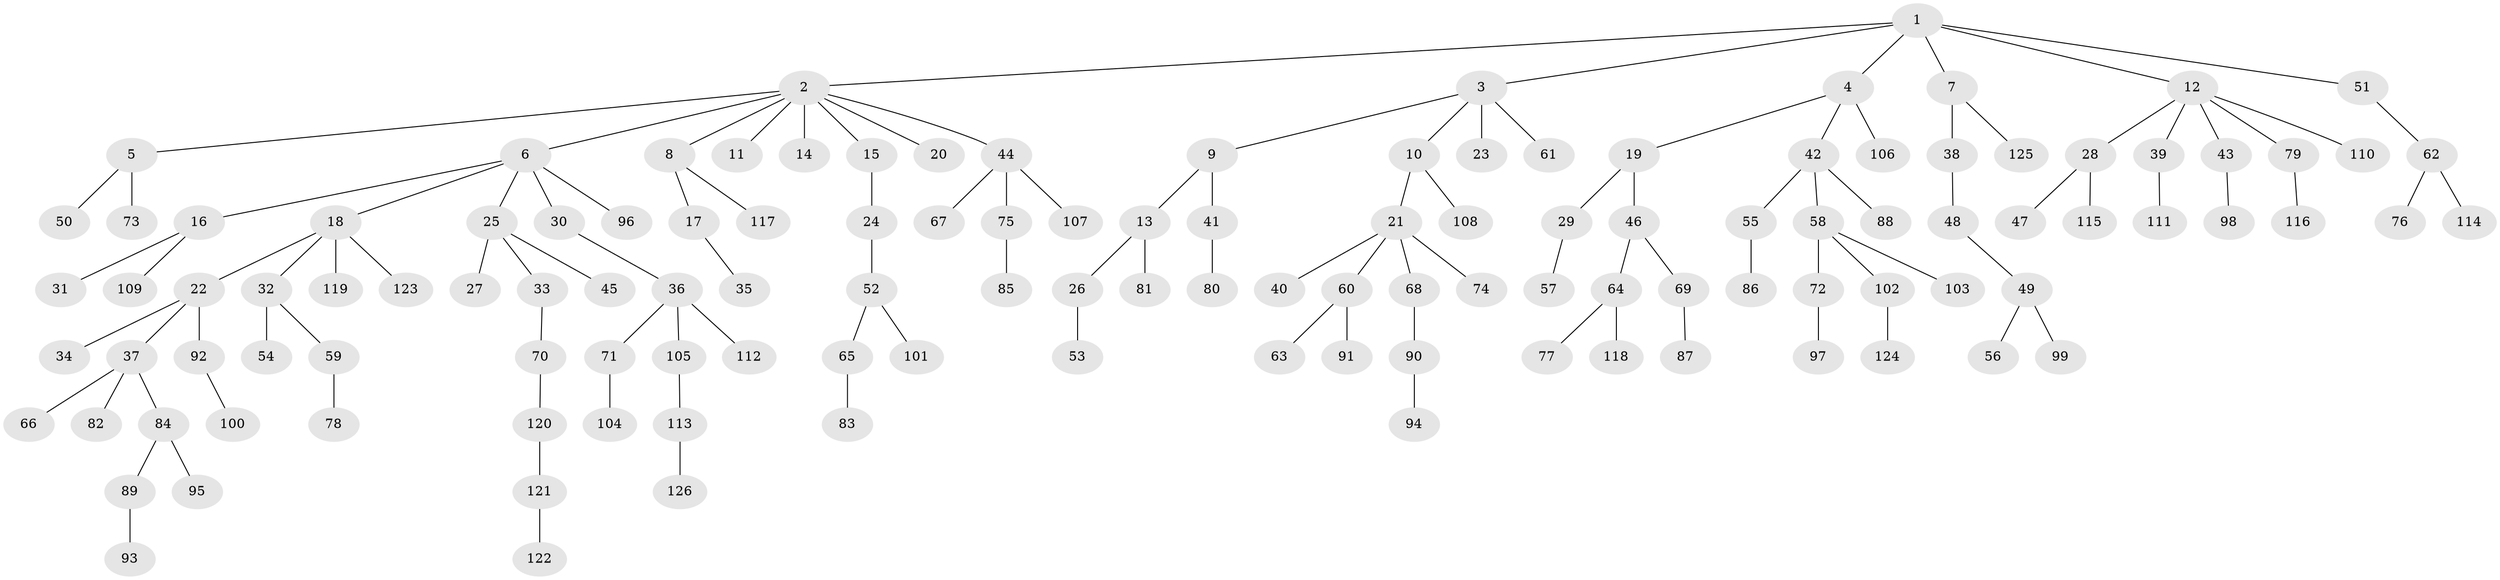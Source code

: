 // coarse degree distribution, {6: 0.056179775280898875, 10: 0.011235955056179775, 3: 0.10112359550561797, 5: 0.011235955056179775, 1: 0.5617977528089888, 2: 0.21348314606741572, 4: 0.0449438202247191}
// Generated by graph-tools (version 1.1) at 2025/24/03/03/25 07:24:06]
// undirected, 126 vertices, 125 edges
graph export_dot {
graph [start="1"]
  node [color=gray90,style=filled];
  1;
  2;
  3;
  4;
  5;
  6;
  7;
  8;
  9;
  10;
  11;
  12;
  13;
  14;
  15;
  16;
  17;
  18;
  19;
  20;
  21;
  22;
  23;
  24;
  25;
  26;
  27;
  28;
  29;
  30;
  31;
  32;
  33;
  34;
  35;
  36;
  37;
  38;
  39;
  40;
  41;
  42;
  43;
  44;
  45;
  46;
  47;
  48;
  49;
  50;
  51;
  52;
  53;
  54;
  55;
  56;
  57;
  58;
  59;
  60;
  61;
  62;
  63;
  64;
  65;
  66;
  67;
  68;
  69;
  70;
  71;
  72;
  73;
  74;
  75;
  76;
  77;
  78;
  79;
  80;
  81;
  82;
  83;
  84;
  85;
  86;
  87;
  88;
  89;
  90;
  91;
  92;
  93;
  94;
  95;
  96;
  97;
  98;
  99;
  100;
  101;
  102;
  103;
  104;
  105;
  106;
  107;
  108;
  109;
  110;
  111;
  112;
  113;
  114;
  115;
  116;
  117;
  118;
  119;
  120;
  121;
  122;
  123;
  124;
  125;
  126;
  1 -- 2;
  1 -- 3;
  1 -- 4;
  1 -- 7;
  1 -- 12;
  1 -- 51;
  2 -- 5;
  2 -- 6;
  2 -- 8;
  2 -- 11;
  2 -- 14;
  2 -- 15;
  2 -- 20;
  2 -- 44;
  3 -- 9;
  3 -- 10;
  3 -- 23;
  3 -- 61;
  4 -- 19;
  4 -- 42;
  4 -- 106;
  5 -- 50;
  5 -- 73;
  6 -- 16;
  6 -- 18;
  6 -- 25;
  6 -- 30;
  6 -- 96;
  7 -- 38;
  7 -- 125;
  8 -- 17;
  8 -- 117;
  9 -- 13;
  9 -- 41;
  10 -- 21;
  10 -- 108;
  12 -- 28;
  12 -- 39;
  12 -- 43;
  12 -- 79;
  12 -- 110;
  13 -- 26;
  13 -- 81;
  15 -- 24;
  16 -- 31;
  16 -- 109;
  17 -- 35;
  18 -- 22;
  18 -- 32;
  18 -- 119;
  18 -- 123;
  19 -- 29;
  19 -- 46;
  21 -- 40;
  21 -- 60;
  21 -- 68;
  21 -- 74;
  22 -- 34;
  22 -- 37;
  22 -- 92;
  24 -- 52;
  25 -- 27;
  25 -- 33;
  25 -- 45;
  26 -- 53;
  28 -- 47;
  28 -- 115;
  29 -- 57;
  30 -- 36;
  32 -- 54;
  32 -- 59;
  33 -- 70;
  36 -- 71;
  36 -- 105;
  36 -- 112;
  37 -- 66;
  37 -- 82;
  37 -- 84;
  38 -- 48;
  39 -- 111;
  41 -- 80;
  42 -- 55;
  42 -- 58;
  42 -- 88;
  43 -- 98;
  44 -- 67;
  44 -- 75;
  44 -- 107;
  46 -- 64;
  46 -- 69;
  48 -- 49;
  49 -- 56;
  49 -- 99;
  51 -- 62;
  52 -- 65;
  52 -- 101;
  55 -- 86;
  58 -- 72;
  58 -- 102;
  58 -- 103;
  59 -- 78;
  60 -- 63;
  60 -- 91;
  62 -- 76;
  62 -- 114;
  64 -- 77;
  64 -- 118;
  65 -- 83;
  68 -- 90;
  69 -- 87;
  70 -- 120;
  71 -- 104;
  72 -- 97;
  75 -- 85;
  79 -- 116;
  84 -- 89;
  84 -- 95;
  89 -- 93;
  90 -- 94;
  92 -- 100;
  102 -- 124;
  105 -- 113;
  113 -- 126;
  120 -- 121;
  121 -- 122;
}
